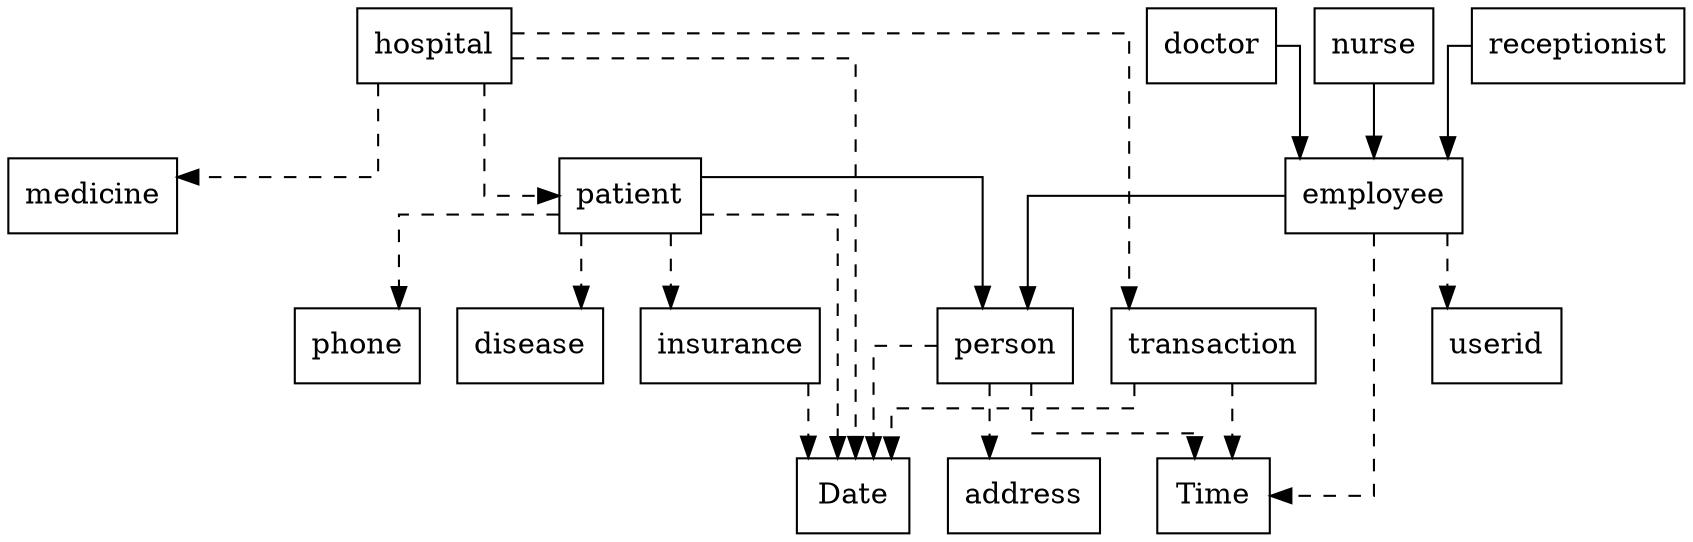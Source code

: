 digraph hosp
{
    fontpath = "/Downloads/sf-florencesans/TrueType"
    fontname = "SFFlorencesans.ttf"

    graph [splines=ortho]
    phone [shape = rectangle]
    Time [shape = rectangle]
    Date [shape = rectangle]
    address [shape = rectangle]
    disease [shape = rectangle]
    insurance [shape = rectangle]
    medicine [shape = rectangle]
    transaction [shape = rectangle]
    person [shape = rectangle]
    userid [shape = rectangle]
    employee [shape = rectangle]
    doctor [shape = rectangle]
    nurse [shape = rectangle]
    receptionist [shape = rectangle]
    hospital [shape = rectangle]
    patient [shape = rectangle]

    insurance -> Date [style = dashed]
    transaction -> {Date, Time} [style = dashed]
    person -> {Date, address, Time} [style = dashed]

    employee -> person [style = solid]
    employee -> {Time, userid} [style = dashed]
    doctor -> employee [style = solid]
    nurse -> employee [style = solid]
    receptionist -> employee [style = solid]

    hospital -> {transaction, patient, medicine, Date} [style = dashed]

    patient -> person [style = solid]
    patient -> {disease, phone, insurance, Date} [style = dashed]
}